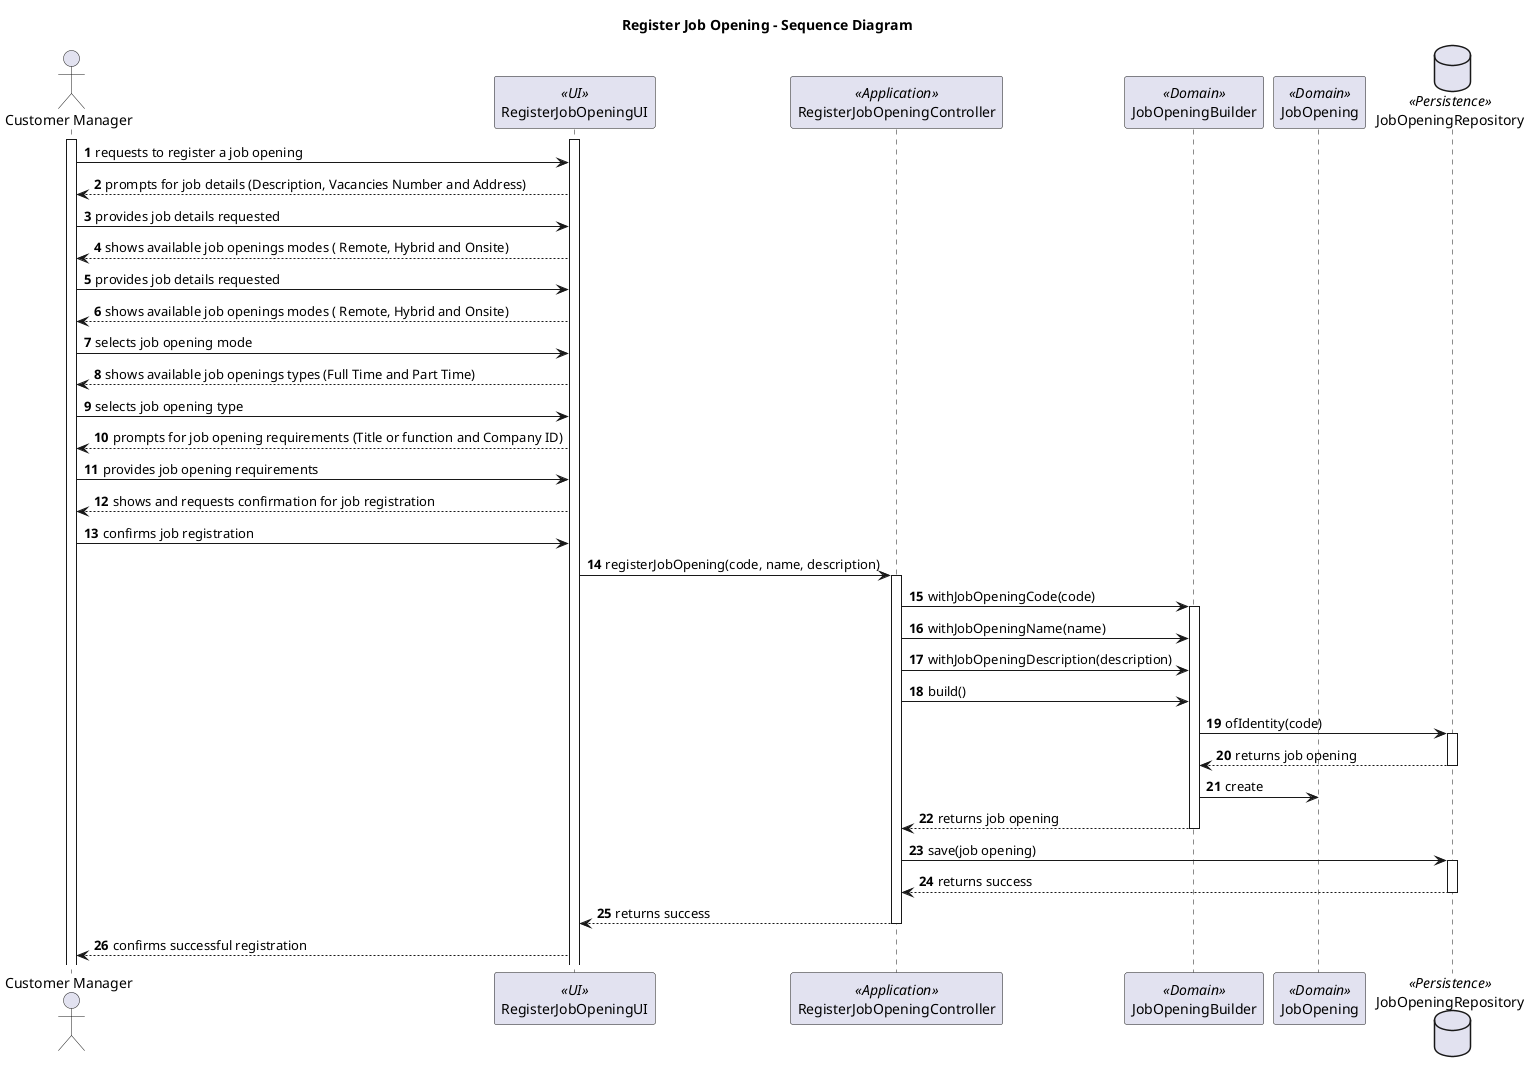 @startuml

title Register Job Opening - Sequence Diagram

autonumber
actor "Customer Manager" as M
participant RegisterJobOpeningUI as UI <<UI>>
participant RegisterJobOpeningController as Controller <<Application>>
participant JobOpeningBuilder as JB <<Domain>>
participant JobOpening as JO <<Domain>>
database JobOpeningRepository as JRepo <<Persistence>>

activate M
activate UI

M -> UI : requests to register a job opening

UI --> M : prompts for job details (Description, Vacancies Number and Address)

M -> UI : provides job details requested

UI --> M :  shows available job openings modes ( Remote, Hybrid and Onsite)

M -> UI : provides job details requested

UI --> M : shows available job openings modes ( Remote, Hybrid and Onsite)

M -> UI : selects job opening mode

UI --> M : shows available job openings types (Full Time and Part Time)

M -> UI : selects job opening type

UI --> M :  prompts for job opening requirements (Title or function and Company ID)

M -> UI : provides job opening requirements

UI --> M : shows and requests confirmation for job registration

M -> UI : confirms job registration

UI -> Controller: registerJobOpening(code, name, description)

activate Controller

Controller -> JB: withJobOpeningCode(code)
activate JB
Controller -> JB: withJobOpeningName(name)
Controller -> JB: withJobOpeningDescription(description)
Controller -> JB: build()

JB -> JRepo: ofIdentity(code)
activate JRepo

JRepo --> JB: returns job opening
deactivate JRepo
JB -> JO: create
JB --> Controller: returns job opening
deactivate JB



Controller -> JRepo: save(job opening)
activate JRepo

JRepo --> Controller: returns success
deactivate JRepo
Controller --> UI: returns success
deactivate Controller

UI --> M: confirms successful registration

@enduml
